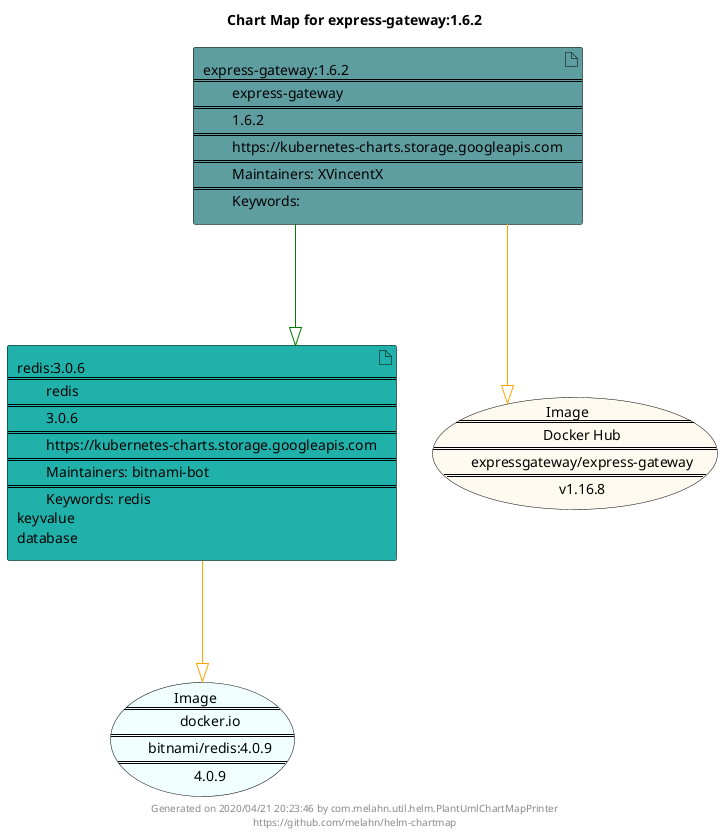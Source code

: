 @startuml
skinparam linetype ortho
skinparam backgroundColor white
skinparam usecaseBorderColor black
skinparam usecaseArrowColor LightSlateGray
skinparam artifactBorderColor black
skinparam artifactArrowColor LightSlateGray

title Chart Map for express-gateway:1.6.2

'There are 2 referenced Helm Charts
artifact "express-gateway:1.6.2\n====\n\texpress-gateway\n====\n\t1.6.2\n====\n\thttps://kubernetes-charts.storage.googleapis.com\n====\n\tMaintainers: XVincentX\n====\n\tKeywords: " as express_gateway_1_6_2 #CadetBlue
artifact "redis:3.0.6\n====\n\tredis\n====\n\t3.0.6\n====\n\thttps://kubernetes-charts.storage.googleapis.com\n====\n\tMaintainers: bitnami-bot\n====\n\tKeywords: redis\nkeyvalue\ndatabase" as redis_3_0_6 #LightSeaGreen

'There are 2 referenced Docker Images
usecase "Image\n====\n\tdocker.io\n====\n\tbitnami/redis:4.0.9\n====\n\t4.0.9" as docker_io_bitnami_redis_4_0_9 #Azure
usecase "Image\n====\n\tDocker Hub\n====\n\texpressgateway/express-gateway\n====\n\tv1.16.8" as expressgateway_express_gateway_v1_16_8 #FloralWhite

'Chart Dependencies
express_gateway_1_6_2--[#green]-|>redis_3_0_6
express_gateway_1_6_2--[#orange]-|>expressgateway_express_gateway_v1_16_8
redis_3_0_6--[#orange]-|>docker_io_bitnami_redis_4_0_9

center footer Generated on 2020/04/21 20:23:46 by com.melahn.util.helm.PlantUmlChartMapPrinter\nhttps://github.com/melahn/helm-chartmap
@enduml
